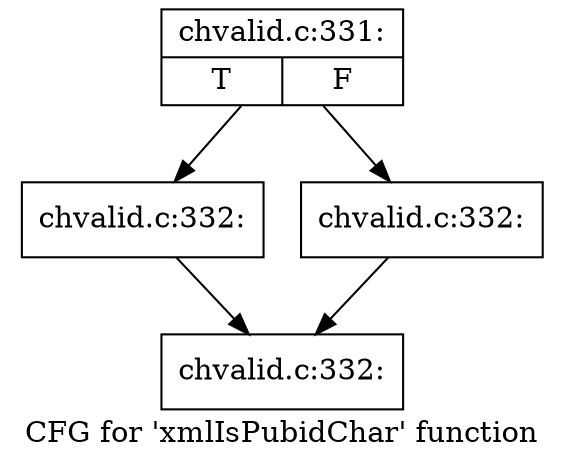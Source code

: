 digraph "CFG for 'xmlIsPubidChar' function" {
	label="CFG for 'xmlIsPubidChar' function";

	Node0x54ca2c0 [shape=record,label="{chvalid.c:331:|{<s0>T|<s1>F}}"];
	Node0x54ca2c0 -> Node0x54c7480;
	Node0x54ca2c0 -> Node0x54c9f40;
	Node0x54c7480 [shape=record,label="{chvalid.c:332:}"];
	Node0x54c7480 -> Node0x53cc210;
	Node0x54c9f40 [shape=record,label="{chvalid.c:332:}"];
	Node0x54c9f40 -> Node0x53cc210;
	Node0x53cc210 [shape=record,label="{chvalid.c:332:}"];
}
